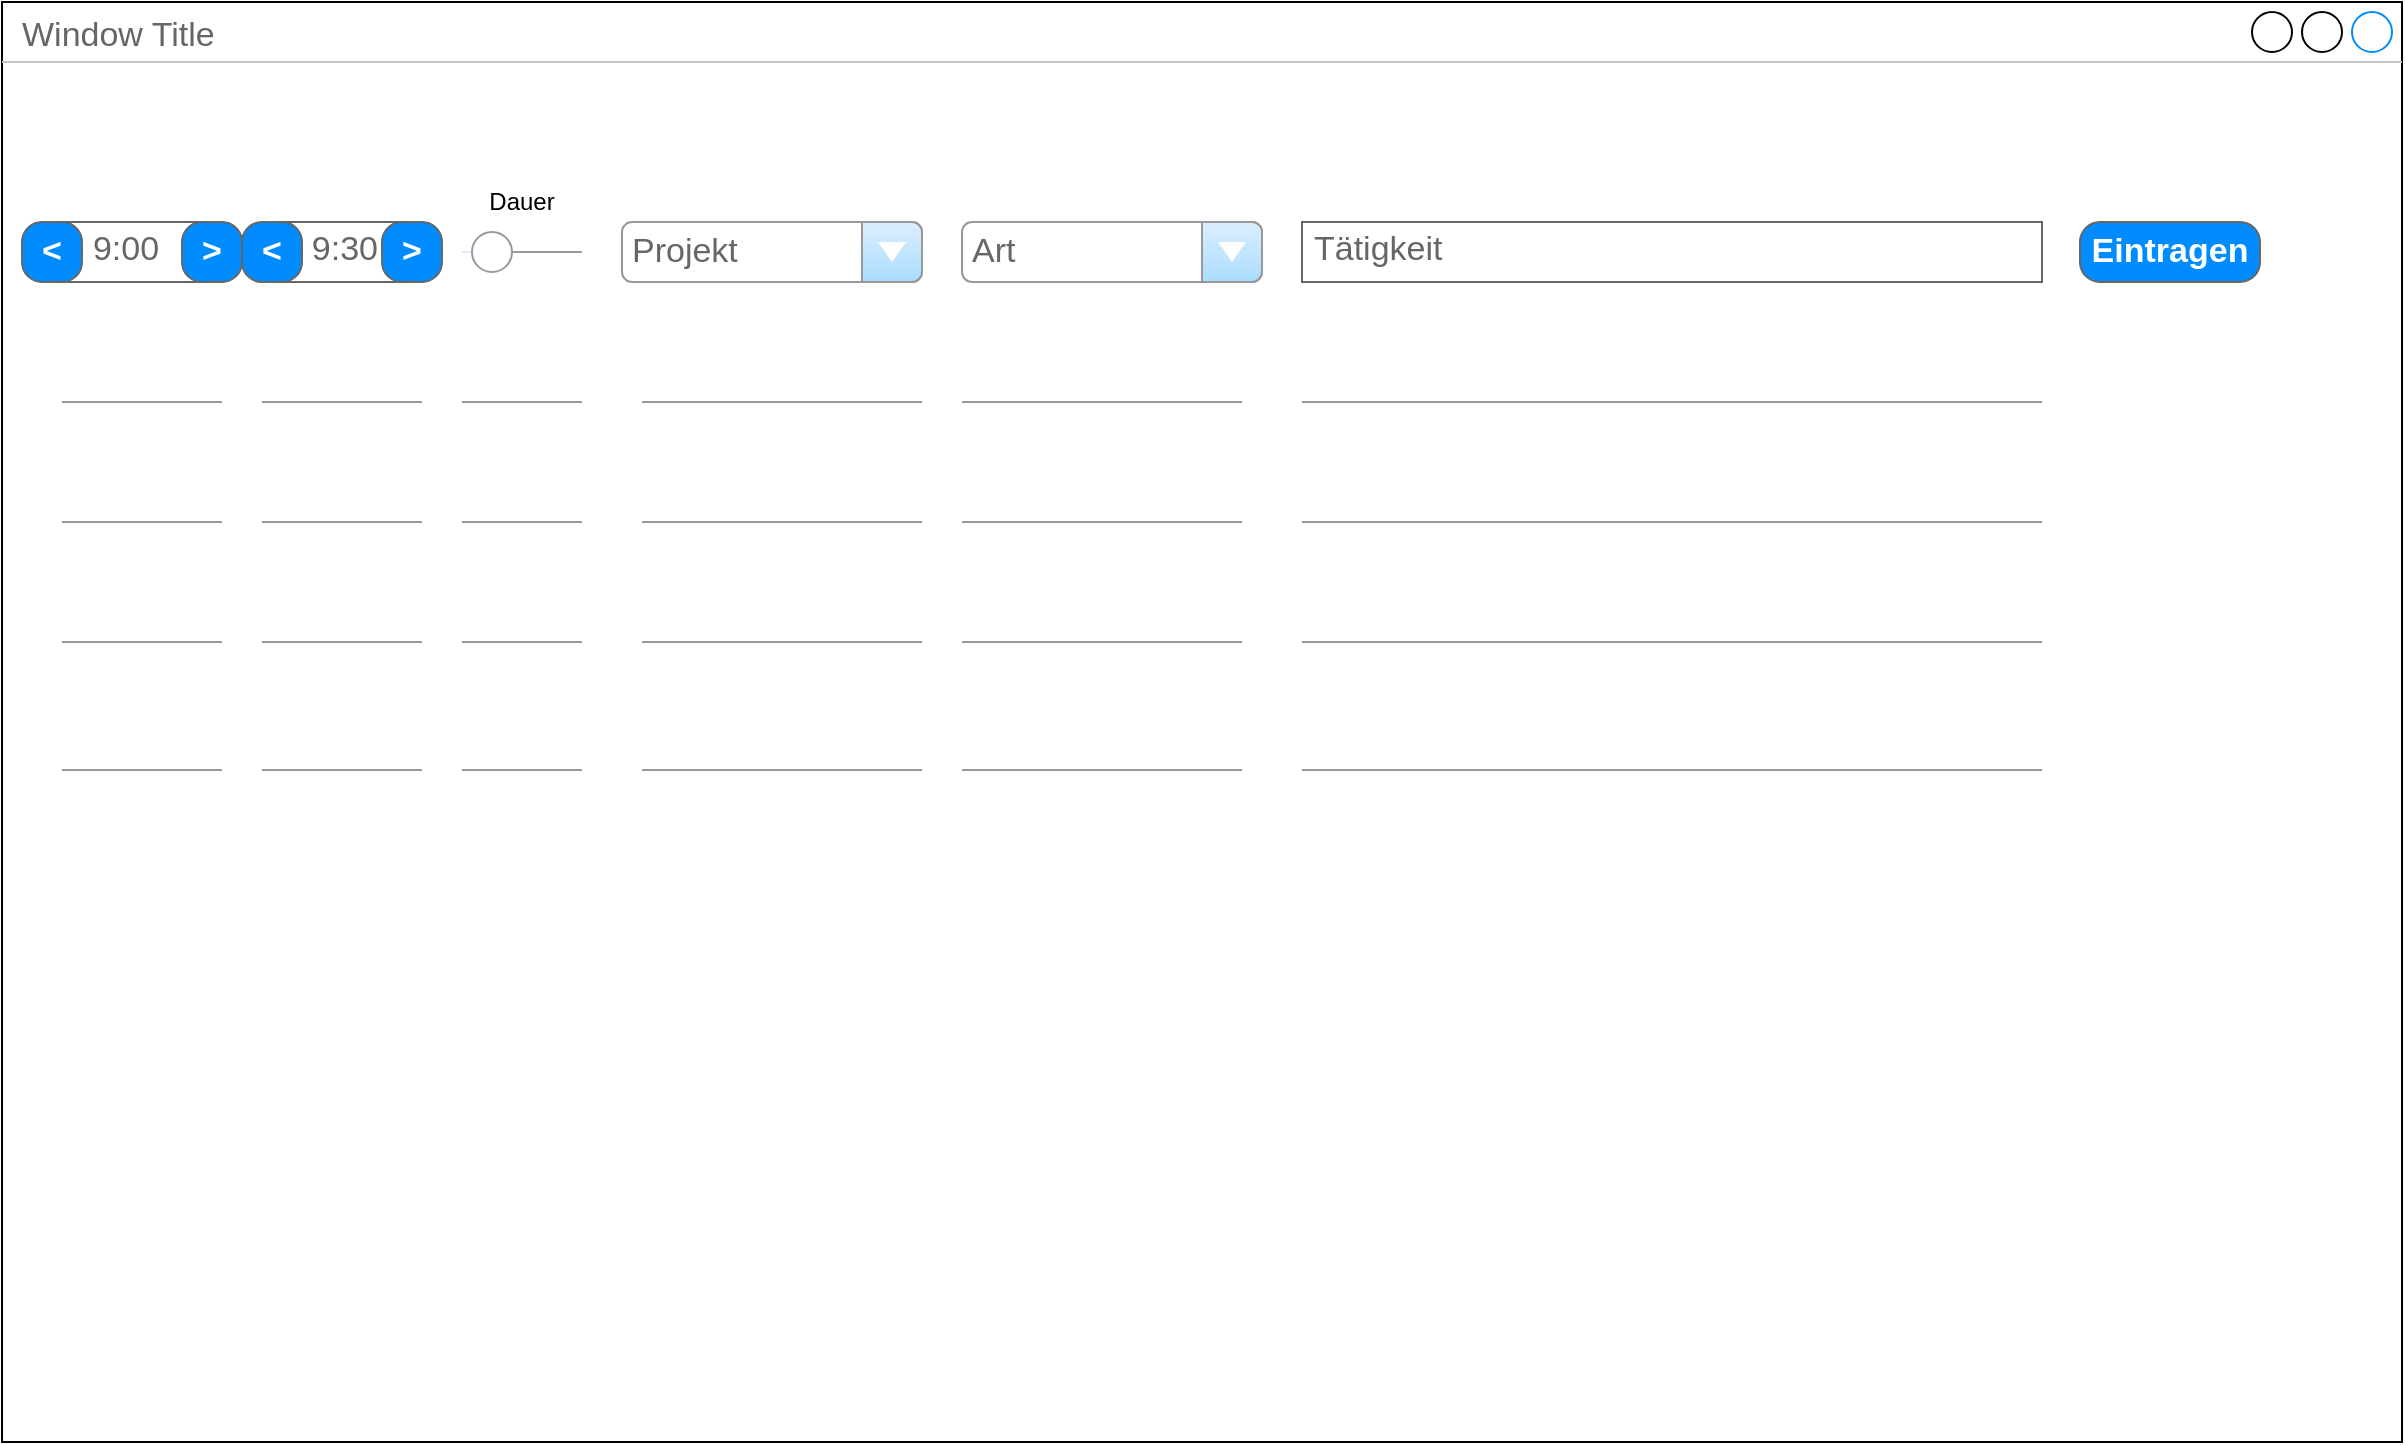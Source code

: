 <mxfile version="14.5.1" type="device"><diagram id="xYzx--DtwNKx6aotV4uk" name="task-input-window"><mxGraphModel dx="1325" dy="966" grid="1" gridSize="10" guides="1" tooltips="1" connect="1" arrows="1" fold="1" page="1" pageScale="1" pageWidth="1169" pageHeight="827" math="0" shadow="0"><root><mxCell id="sjgJftHggZKI2AJdZ_oD-0"/><mxCell id="sjgJftHggZKI2AJdZ_oD-1" parent="sjgJftHggZKI2AJdZ_oD-0"/><mxCell id="sjgJftHggZKI2AJdZ_oD-2" value="Window Title" style="strokeWidth=1;shadow=0;dashed=0;align=center;html=1;shape=mxgraph.mockup.containers.window;align=left;verticalAlign=top;spacingLeft=8;strokeColor2=#008cff;strokeColor3=#c4c4c4;fontColor=#666666;mainText=;fontSize=17;labelBackgroundColor=none;movable=1;resizable=1;rotatable=1;deletable=1;editable=1;connectable=1;" vertex="1" parent="sjgJftHggZKI2AJdZ_oD-1"><mxGeometry x="40" y="40" width="1200" height="720" as="geometry"/></mxCell><mxCell id="sjgJftHggZKI2AJdZ_oD-10" value="&amp;nbsp; 9:00" style="strokeWidth=1;shadow=0;dashed=0;align=center;html=1;shape=mxgraph.mockup.text.textBox;fontColor=#666666;align=left;fontSize=17;spacingLeft=4;spacingTop=-3;strokeColor=#666666;mainText=" vertex="1" parent="sjgJftHggZKI2AJdZ_oD-1"><mxGeometry x="70" y="150" width="80" height="30" as="geometry"/></mxCell><mxCell id="sjgJftHggZKI2AJdZ_oD-11" value="&amp;nbsp; &amp;nbsp; 9:30" style="strokeWidth=1;shadow=0;dashed=0;align=center;html=1;shape=mxgraph.mockup.text.textBox;fontColor=#666666;align=left;fontSize=17;spacingLeft=4;spacingTop=-3;strokeColor=#666666;mainText=" vertex="1" parent="sjgJftHggZKI2AJdZ_oD-1"><mxGeometry x="170" y="150" width="80" height="30" as="geometry"/></mxCell><mxCell id="sjgJftHggZKI2AJdZ_oD-17" value="Art" style="strokeWidth=1;shadow=0;dashed=0;align=center;html=1;shape=mxgraph.mockup.forms.comboBox;strokeColor=#999999;fillColor=#ddeeff;align=left;fillColor2=#aaddff;mainText=;fontColor=#666666;fontSize=17;spacingLeft=3;" vertex="1" parent="sjgJftHggZKI2AJdZ_oD-1"><mxGeometry x="520" y="150" width="150" height="30" as="geometry"/></mxCell><mxCell id="sjgJftHggZKI2AJdZ_oD-18" value="" style="verticalLabelPosition=bottom;shadow=0;dashed=0;align=center;html=1;verticalAlign=top;strokeWidth=1;shape=mxgraph.mockup.forms.horSlider;strokeColor=#999999;sliderStyle=basic;sliderPos=20;handleStyle=circle;fillColor2=#ddeeff;" vertex="1" parent="sjgJftHggZKI2AJdZ_oD-1"><mxGeometry x="270" y="150" width="60" height="30" as="geometry"/></mxCell><mxCell id="sjgJftHggZKI2AJdZ_oD-19" value="Projekt" style="strokeWidth=1;shadow=0;dashed=0;align=center;html=1;shape=mxgraph.mockup.forms.comboBox;strokeColor=#999999;fillColor=#ddeeff;align=left;fillColor2=#aaddff;mainText=;fontColor=#666666;fontSize=17;spacingLeft=3;" vertex="1" parent="sjgJftHggZKI2AJdZ_oD-1"><mxGeometry x="350" y="150" width="150" height="30" as="geometry"/></mxCell><mxCell id="sjgJftHggZKI2AJdZ_oD-20" value="Tätigkeit" style="strokeWidth=1;shadow=0;dashed=0;align=center;html=1;shape=mxgraph.mockup.text.textBox;fontColor=#666666;align=left;fontSize=17;spacingLeft=4;spacingTop=-3;strokeColor=#666666;mainText=" vertex="1" parent="sjgJftHggZKI2AJdZ_oD-1"><mxGeometry x="690" y="150" width="370" height="30" as="geometry"/></mxCell><mxCell id="sjgJftHggZKI2AJdZ_oD-22" value="" style="verticalLabelPosition=bottom;shadow=0;dashed=0;align=center;html=1;verticalAlign=top;strokeWidth=1;shape=mxgraph.mockup.markup.line;strokeColor=#999999;" vertex="1" parent="sjgJftHggZKI2AJdZ_oD-1"><mxGeometry x="70" y="230" width="80" height="20" as="geometry"/></mxCell><mxCell id="sjgJftHggZKI2AJdZ_oD-23" value="" style="verticalLabelPosition=bottom;shadow=0;dashed=0;align=center;html=1;verticalAlign=top;strokeWidth=1;shape=mxgraph.mockup.markup.line;strokeColor=#999999;" vertex="1" parent="sjgJftHggZKI2AJdZ_oD-1"><mxGeometry x="170" y="230" width="80" height="20" as="geometry"/></mxCell><mxCell id="sjgJftHggZKI2AJdZ_oD-24" value="" style="verticalLabelPosition=bottom;shadow=0;dashed=0;align=center;html=1;verticalAlign=top;strokeWidth=1;shape=mxgraph.mockup.markup.line;strokeColor=#999999;" vertex="1" parent="sjgJftHggZKI2AJdZ_oD-1"><mxGeometry x="270" y="230" width="60" height="20" as="geometry"/></mxCell><mxCell id="sjgJftHggZKI2AJdZ_oD-25" value="" style="verticalLabelPosition=bottom;shadow=0;dashed=0;align=center;html=1;verticalAlign=top;strokeWidth=1;shape=mxgraph.mockup.markup.line;strokeColor=#999999;" vertex="1" parent="sjgJftHggZKI2AJdZ_oD-1"><mxGeometry x="360" y="230" width="140" height="20" as="geometry"/></mxCell><mxCell id="sjgJftHggZKI2AJdZ_oD-26" value="" style="verticalLabelPosition=bottom;shadow=0;dashed=0;align=center;html=1;verticalAlign=top;strokeWidth=1;shape=mxgraph.mockup.markup.line;strokeColor=#999999;" vertex="1" parent="sjgJftHggZKI2AJdZ_oD-1"><mxGeometry x="520" y="230" width="140" height="20" as="geometry"/></mxCell><mxCell id="sjgJftHggZKI2AJdZ_oD-27" value="" style="verticalLabelPosition=bottom;shadow=0;dashed=0;align=center;html=1;verticalAlign=top;strokeWidth=1;shape=mxgraph.mockup.markup.line;strokeColor=#999999;" vertex="1" parent="sjgJftHggZKI2AJdZ_oD-1"><mxGeometry x="690" y="230" width="370" height="20" as="geometry"/></mxCell><mxCell id="sjgJftHggZKI2AJdZ_oD-28" value="" style="verticalLabelPosition=bottom;shadow=0;dashed=0;align=center;html=1;verticalAlign=top;strokeWidth=1;shape=mxgraph.mockup.markup.line;strokeColor=#999999;" vertex="1" parent="sjgJftHggZKI2AJdZ_oD-1"><mxGeometry x="70" y="290" width="80" height="20" as="geometry"/></mxCell><mxCell id="sjgJftHggZKI2AJdZ_oD-29" value="" style="verticalLabelPosition=bottom;shadow=0;dashed=0;align=center;html=1;verticalAlign=top;strokeWidth=1;shape=mxgraph.mockup.markup.line;strokeColor=#999999;" vertex="1" parent="sjgJftHggZKI2AJdZ_oD-1"><mxGeometry x="170" y="290" width="80" height="20" as="geometry"/></mxCell><mxCell id="sjgJftHggZKI2AJdZ_oD-30" value="" style="verticalLabelPosition=bottom;shadow=0;dashed=0;align=center;html=1;verticalAlign=top;strokeWidth=1;shape=mxgraph.mockup.markup.line;strokeColor=#999999;" vertex="1" parent="sjgJftHggZKI2AJdZ_oD-1"><mxGeometry x="270" y="290" width="60" height="20" as="geometry"/></mxCell><mxCell id="sjgJftHggZKI2AJdZ_oD-31" value="" style="verticalLabelPosition=bottom;shadow=0;dashed=0;align=center;html=1;verticalAlign=top;strokeWidth=1;shape=mxgraph.mockup.markup.line;strokeColor=#999999;" vertex="1" parent="sjgJftHggZKI2AJdZ_oD-1"><mxGeometry x="360" y="290" width="140" height="20" as="geometry"/></mxCell><mxCell id="sjgJftHggZKI2AJdZ_oD-32" value="" style="verticalLabelPosition=bottom;shadow=0;dashed=0;align=center;html=1;verticalAlign=top;strokeWidth=1;shape=mxgraph.mockup.markup.line;strokeColor=#999999;" vertex="1" parent="sjgJftHggZKI2AJdZ_oD-1"><mxGeometry x="520" y="290" width="140" height="20" as="geometry"/></mxCell><mxCell id="sjgJftHggZKI2AJdZ_oD-33" value="" style="verticalLabelPosition=bottom;shadow=0;dashed=0;align=center;html=1;verticalAlign=top;strokeWidth=1;shape=mxgraph.mockup.markup.line;strokeColor=#999999;" vertex="1" parent="sjgJftHggZKI2AJdZ_oD-1"><mxGeometry x="690" y="290" width="370" height="20" as="geometry"/></mxCell><mxCell id="sjgJftHggZKI2AJdZ_oD-34" value="" style="verticalLabelPosition=bottom;shadow=0;dashed=0;align=center;html=1;verticalAlign=top;strokeWidth=1;shape=mxgraph.mockup.markup.line;strokeColor=#999999;" vertex="1" parent="sjgJftHggZKI2AJdZ_oD-1"><mxGeometry x="70" y="350" width="80" height="20" as="geometry"/></mxCell><mxCell id="sjgJftHggZKI2AJdZ_oD-35" value="" style="verticalLabelPosition=bottom;shadow=0;dashed=0;align=center;html=1;verticalAlign=top;strokeWidth=1;shape=mxgraph.mockup.markup.line;strokeColor=#999999;" vertex="1" parent="sjgJftHggZKI2AJdZ_oD-1"><mxGeometry x="170" y="350" width="80" height="20" as="geometry"/></mxCell><mxCell id="sjgJftHggZKI2AJdZ_oD-36" value="" style="verticalLabelPosition=bottom;shadow=0;dashed=0;align=center;html=1;verticalAlign=top;strokeWidth=1;shape=mxgraph.mockup.markup.line;strokeColor=#999999;" vertex="1" parent="sjgJftHggZKI2AJdZ_oD-1"><mxGeometry x="270" y="350" width="60" height="20" as="geometry"/></mxCell><mxCell id="sjgJftHggZKI2AJdZ_oD-37" value="" style="verticalLabelPosition=bottom;shadow=0;dashed=0;align=center;html=1;verticalAlign=top;strokeWidth=1;shape=mxgraph.mockup.markup.line;strokeColor=#999999;" vertex="1" parent="sjgJftHggZKI2AJdZ_oD-1"><mxGeometry x="360" y="350" width="140" height="20" as="geometry"/></mxCell><mxCell id="sjgJftHggZKI2AJdZ_oD-38" value="" style="verticalLabelPosition=bottom;shadow=0;dashed=0;align=center;html=1;verticalAlign=top;strokeWidth=1;shape=mxgraph.mockup.markup.line;strokeColor=#999999;" vertex="1" parent="sjgJftHggZKI2AJdZ_oD-1"><mxGeometry x="520" y="350" width="140" height="20" as="geometry"/></mxCell><mxCell id="sjgJftHggZKI2AJdZ_oD-39" value="" style="verticalLabelPosition=bottom;shadow=0;dashed=0;align=center;html=1;verticalAlign=top;strokeWidth=1;shape=mxgraph.mockup.markup.line;strokeColor=#999999;" vertex="1" parent="sjgJftHggZKI2AJdZ_oD-1"><mxGeometry x="690" y="350" width="370" height="20" as="geometry"/></mxCell><mxCell id="sjgJftHggZKI2AJdZ_oD-40" value="" style="verticalLabelPosition=bottom;shadow=0;dashed=0;align=center;html=1;verticalAlign=top;strokeWidth=1;shape=mxgraph.mockup.markup.line;strokeColor=#999999;" vertex="1" parent="sjgJftHggZKI2AJdZ_oD-1"><mxGeometry x="70" y="414" width="80" height="20" as="geometry"/></mxCell><mxCell id="sjgJftHggZKI2AJdZ_oD-41" value="" style="verticalLabelPosition=bottom;shadow=0;dashed=0;align=center;html=1;verticalAlign=top;strokeWidth=1;shape=mxgraph.mockup.markup.line;strokeColor=#999999;" vertex="1" parent="sjgJftHggZKI2AJdZ_oD-1"><mxGeometry x="170" y="414" width="80" height="20" as="geometry"/></mxCell><mxCell id="sjgJftHggZKI2AJdZ_oD-42" value="" style="verticalLabelPosition=bottom;shadow=0;dashed=0;align=center;html=1;verticalAlign=top;strokeWidth=1;shape=mxgraph.mockup.markup.line;strokeColor=#999999;" vertex="1" parent="sjgJftHggZKI2AJdZ_oD-1"><mxGeometry x="270" y="414" width="60" height="20" as="geometry"/></mxCell><mxCell id="sjgJftHggZKI2AJdZ_oD-43" value="" style="verticalLabelPosition=bottom;shadow=0;dashed=0;align=center;html=1;verticalAlign=top;strokeWidth=1;shape=mxgraph.mockup.markup.line;strokeColor=#999999;" vertex="1" parent="sjgJftHggZKI2AJdZ_oD-1"><mxGeometry x="360" y="414" width="140" height="20" as="geometry"/></mxCell><mxCell id="sjgJftHggZKI2AJdZ_oD-44" value="" style="verticalLabelPosition=bottom;shadow=0;dashed=0;align=center;html=1;verticalAlign=top;strokeWidth=1;shape=mxgraph.mockup.markup.line;strokeColor=#999999;" vertex="1" parent="sjgJftHggZKI2AJdZ_oD-1"><mxGeometry x="520" y="414" width="140" height="20" as="geometry"/></mxCell><mxCell id="sjgJftHggZKI2AJdZ_oD-45" value="" style="verticalLabelPosition=bottom;shadow=0;dashed=0;align=center;html=1;verticalAlign=top;strokeWidth=1;shape=mxgraph.mockup.markup.line;strokeColor=#999999;" vertex="1" parent="sjgJftHggZKI2AJdZ_oD-1"><mxGeometry x="690" y="414" width="370" height="20" as="geometry"/></mxCell><mxCell id="sjgJftHggZKI2AJdZ_oD-46" value="Eintragen" style="strokeWidth=1;shadow=0;dashed=0;align=center;html=1;shape=mxgraph.mockup.buttons.button;strokeColor=#666666;fontColor=#ffffff;mainText=;buttonStyle=round;fontSize=17;fontStyle=1;fillColor=#008cff;whiteSpace=wrap;" vertex="1" parent="sjgJftHggZKI2AJdZ_oD-1"><mxGeometry x="1079" y="150" width="90" height="30" as="geometry"/></mxCell><mxCell id="sjgJftHggZKI2AJdZ_oD-47" value="&amp;gt;" style="strokeWidth=1;shadow=0;dashed=0;align=center;html=1;shape=mxgraph.mockup.buttons.button;strokeColor=#666666;fontColor=#ffffff;mainText=;buttonStyle=round;fontSize=17;fontStyle=1;fillColor=#008cff;whiteSpace=wrap;" vertex="1" parent="sjgJftHggZKI2AJdZ_oD-1"><mxGeometry x="230" y="150" width="30" height="30" as="geometry"/></mxCell><mxCell id="sjgJftHggZKI2AJdZ_oD-48" value="&amp;gt;" style="strokeWidth=1;shadow=0;dashed=0;align=center;html=1;shape=mxgraph.mockup.buttons.button;strokeColor=#666666;fontColor=#ffffff;mainText=;buttonStyle=round;fontSize=17;fontStyle=1;fillColor=#008cff;whiteSpace=wrap;" vertex="1" parent="sjgJftHggZKI2AJdZ_oD-1"><mxGeometry x="130" y="150" width="30" height="30" as="geometry"/></mxCell><mxCell id="sjgJftHggZKI2AJdZ_oD-49" value="&amp;lt;" style="strokeWidth=1;shadow=0;dashed=0;align=center;html=1;shape=mxgraph.mockup.buttons.button;strokeColor=#666666;fontColor=#ffffff;mainText=;buttonStyle=round;fontSize=17;fontStyle=1;fillColor=#008cff;whiteSpace=wrap;" vertex="1" parent="sjgJftHggZKI2AJdZ_oD-1"><mxGeometry x="50" y="150" width="30" height="30" as="geometry"/></mxCell><mxCell id="sjgJftHggZKI2AJdZ_oD-50" value="&amp;lt;" style="strokeWidth=1;shadow=0;dashed=0;align=center;html=1;shape=mxgraph.mockup.buttons.button;strokeColor=#666666;fontColor=#ffffff;mainText=;buttonStyle=round;fontSize=17;fontStyle=1;fillColor=#008cff;whiteSpace=wrap;" vertex="1" parent="sjgJftHggZKI2AJdZ_oD-1"><mxGeometry x="160" y="150" width="30" height="30" as="geometry"/></mxCell><mxCell id="fAzH1qa4d0WGbcmnyVwb-0" value="Dauer" style="text;html=1;strokeColor=none;fillColor=none;align=center;verticalAlign=middle;whiteSpace=wrap;rounded=0;" vertex="1" parent="sjgJftHggZKI2AJdZ_oD-1"><mxGeometry x="280" y="130" width="40" height="20" as="geometry"/></mxCell></root></mxGraphModel></diagram></mxfile>